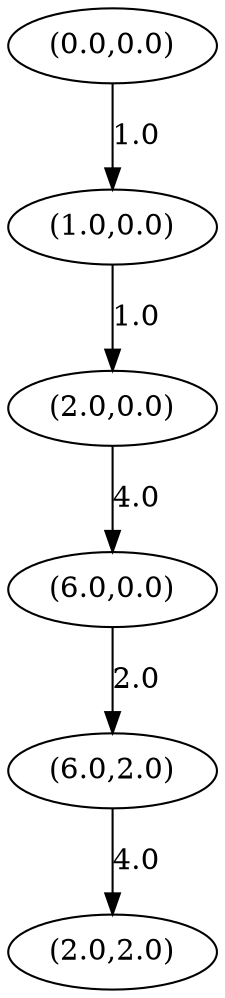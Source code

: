 digraph genegraph {
node0[pos="0.0,0.0", label="(0.0,0.0)", pin=true]
node1[pos="2.0,0.0", label="(6.0,0.0)", pin=true]
node2[pos="0.6666666666666666,0.0", label="(2.0,0.0)", pin=true]
node3[pos="0.3333333333333333,0.0", label="(1.0,0.0)", pin=true]
node4[pos="2.0,0.6666666666666666", label="(6.0,2.0)", pin=true]
node0 -> node3[label="1.0"]
node1 -> node4[label="2.0"]
node2 -> node1[label="4.0"]
node3 -> node2[label="1.0"]
node5[pos="0.6666666666666666,0.6666666666666666", label="(2.0,2.0)", pin=true]
node4 -> node5[label="4.0"]
}